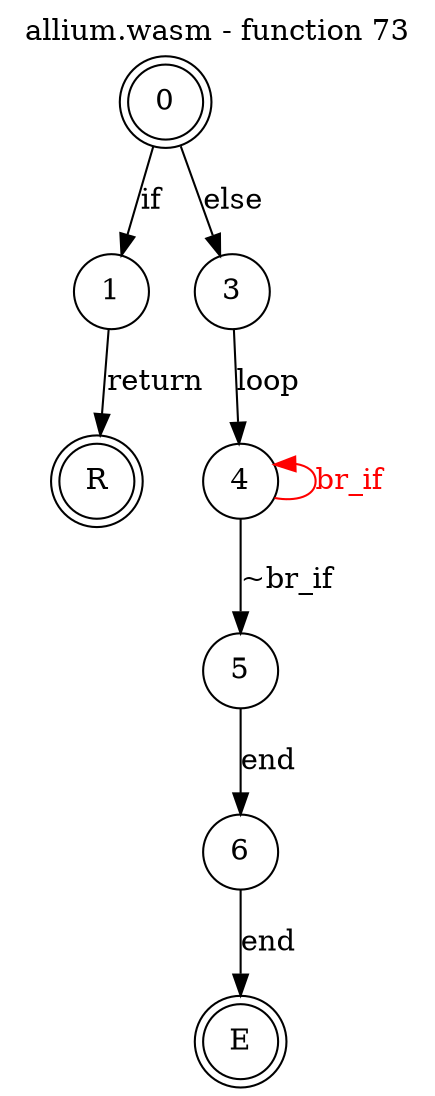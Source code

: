 digraph finite_state_machine {
    label = "allium.wasm - function 73"
    labelloc =  t
    labelfontsize = 16
    labelfontcolor = black
    labelfontname = "Helvetica"
    node [shape = doublecircle]; 0 E R ;
    node [shape = circle];
    0 -> 1[label="if"];
    0 -> 3[label="else"];
    1 -> R[label="return"];
    3 -> 4[label="loop"];
    4 -> 5[label="~br_if"];
    4 -> 4[color="red" dir=back fontcolor="red" label="br_if"];
    5 -> 6[label="end"];
    6 -> E[label="end"];
}
